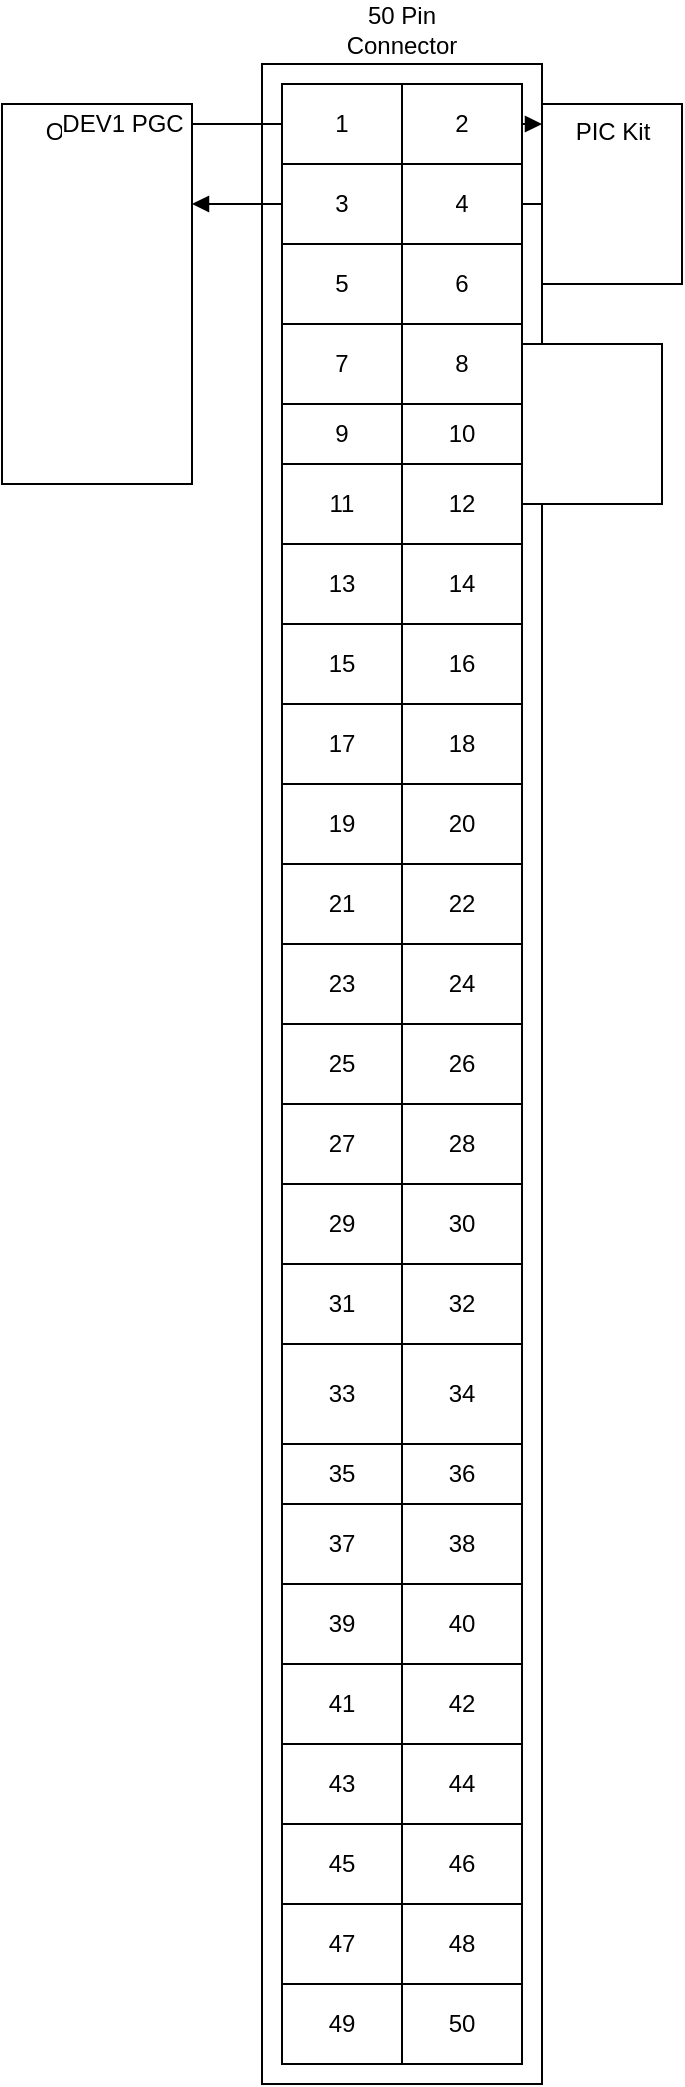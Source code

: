 <mxfile version="24.8.6">
  <diagram name="Page-1" id="2YBvvXClWsGukQMizWep">
    <mxGraphModel dx="916" dy="1495" grid="1" gridSize="10" guides="1" tooltips="1" connect="1" arrows="1" fold="1" page="1" pageScale="1" pageWidth="850" pageHeight="1100" math="0" shadow="0">
      <root>
        <mxCell id="0" />
        <mxCell id="1" parent="0" />
        <mxCell id="tYIQIL9FMzSM6Vzf6UUn-1" value="50 Pin&lt;div&gt;Connector&lt;/div&gt;" style="rounded=0;html=1;whiteSpace=wrap;labelPosition=center;verticalLabelPosition=top;align=center;verticalAlign=bottom;" vertex="1" parent="1">
          <mxGeometry x="140" y="220" width="140" height="1010" as="geometry" />
        </mxCell>
        <mxCell id="aM9ryv3xv72pqoxQDRHE-9" value="callback" style="html=1;verticalAlign=bottom;endArrow=block;edgeStyle=elbowEdgeStyle;elbow=vertical;curved=0;rounded=0;" parent="1" source="aM9ryv3xv72pqoxQDRHE-6" target="aM9ryv3xv72pqoxQDRHE-2" edge="1">
          <mxGeometry relative="1" as="geometry">
            <mxPoint x="185" y="290" as="sourcePoint" />
            <Array as="points">
              <mxPoint x="200" y="290" />
            </Array>
            <mxPoint x="110" y="290" as="targetPoint" />
          </mxGeometry>
        </mxCell>
        <mxCell id="aM9ryv3xv72pqoxQDRHE-2" value="OBC/EPS" style="html=1;points=[];perimeter=orthogonalPerimeter;outlineConnect=0;targetShapes=umlLifeline;portConstraint=eastwest;newEdgeStyle={&quot;edgeStyle&quot;:&quot;elbowEdgeStyle&quot;,&quot;elbow&quot;:&quot;vertical&quot;,&quot;curved&quot;:0,&quot;rounded&quot;:0};verticalAlign=top;" parent="1" vertex="1">
          <mxGeometry x="10" y="240" width="95" height="190" as="geometry" />
        </mxCell>
        <mxCell id="aM9ryv3xv72pqoxQDRHE-4" value="" style="html=1;points=[];perimeter=orthogonalPerimeter;outlineConnect=0;targetShapes=umlLifeline;portConstraint=eastwest;newEdgeStyle={&quot;edgeStyle&quot;:&quot;elbowEdgeStyle&quot;,&quot;elbow&quot;:&quot;vertical&quot;,&quot;curved&quot;:0,&quot;rounded&quot;:0};" parent="1" vertex="1">
          <mxGeometry x="270" y="360" width="70" height="80" as="geometry" />
        </mxCell>
        <mxCell id="aM9ryv3xv72pqoxQDRHE-6" value="PIC Kit" style="html=1;points=[];perimeter=orthogonalPerimeter;outlineConnect=0;targetShapes=umlLifeline;portConstraint=eastwest;newEdgeStyle={&quot;edgeStyle&quot;:&quot;elbowEdgeStyle&quot;,&quot;elbow&quot;:&quot;vertical&quot;,&quot;curved&quot;:0,&quot;rounded&quot;:0};labelPosition=center;verticalLabelPosition=middle;align=center;verticalAlign=top;" parent="1" vertex="1">
          <mxGeometry x="280" y="240" width="70" height="90" as="geometry" />
        </mxCell>
        <mxCell id="aM9ryv3xv72pqoxQDRHE-7" value="1" style="html=1;verticalAlign=bottom;endArrow=block;edgeStyle=elbowEdgeStyle;elbow=horizontal;curved=0;rounded=0;" parent="1" source="aM9ryv3xv72pqoxQDRHE-2" target="aM9ryv3xv72pqoxQDRHE-6" edge="1">
          <mxGeometry relative="1" as="geometry">
            <mxPoint x="205" y="260" as="sourcePoint" />
            <Array as="points">
              <mxPoint x="190" y="250" />
            </Array>
          </mxGeometry>
        </mxCell>
        <mxCell id="tYIQIL9FMzSM6Vzf6UUn-3" value="DEV1 PGC" style="edgeLabel;html=1;align=center;verticalAlign=middle;resizable=0;points=[];fontSize=12;" vertex="1" connectable="0" parent="aM9ryv3xv72pqoxQDRHE-7">
          <mxGeometry x="-0.947" relative="1" as="geometry">
            <mxPoint x="-40" as="offset" />
          </mxGeometry>
        </mxCell>
        <mxCell id="tYIQIL9FMzSM6Vzf6UUn-74" value="" style="shape=table;startSize=0;container=1;collapsible=0;childLayout=tableLayout;" vertex="1" parent="1">
          <mxGeometry x="150" y="230" width="120" height="990" as="geometry" />
        </mxCell>
        <mxCell id="tYIQIL9FMzSM6Vzf6UUn-75" value="" style="shape=tableRow;horizontal=0;startSize=0;swimlaneHead=0;swimlaneBody=0;strokeColor=inherit;top=0;left=0;bottom=0;right=0;collapsible=0;dropTarget=0;fillColor=none;points=[[0,0.5],[1,0.5]];portConstraint=eastwest;" vertex="1" parent="tYIQIL9FMzSM6Vzf6UUn-74">
          <mxGeometry width="120" height="40" as="geometry" />
        </mxCell>
        <mxCell id="tYIQIL9FMzSM6Vzf6UUn-76" value="1" style="shape=partialRectangle;html=1;whiteSpace=wrap;connectable=0;strokeColor=inherit;overflow=hidden;fillColor=none;top=0;left=0;bottom=0;right=0;pointerEvents=1;" vertex="1" parent="tYIQIL9FMzSM6Vzf6UUn-75">
          <mxGeometry width="60" height="40" as="geometry">
            <mxRectangle width="60" height="40" as="alternateBounds" />
          </mxGeometry>
        </mxCell>
        <mxCell id="tYIQIL9FMzSM6Vzf6UUn-77" value="2" style="shape=partialRectangle;html=1;whiteSpace=wrap;connectable=0;strokeColor=inherit;overflow=hidden;fillColor=none;top=0;left=0;bottom=0;right=0;pointerEvents=1;" vertex="1" parent="tYIQIL9FMzSM6Vzf6UUn-75">
          <mxGeometry x="60" width="60" height="40" as="geometry">
            <mxRectangle width="60" height="40" as="alternateBounds" />
          </mxGeometry>
        </mxCell>
        <mxCell id="tYIQIL9FMzSM6Vzf6UUn-78" value="" style="shape=tableRow;horizontal=0;startSize=0;swimlaneHead=0;swimlaneBody=0;strokeColor=inherit;top=0;left=0;bottom=0;right=0;collapsible=0;dropTarget=0;fillColor=none;points=[[0,0.5],[1,0.5]];portConstraint=eastwest;" vertex="1" parent="tYIQIL9FMzSM6Vzf6UUn-74">
          <mxGeometry y="40" width="120" height="40" as="geometry" />
        </mxCell>
        <mxCell id="tYIQIL9FMzSM6Vzf6UUn-79" value="3" style="shape=partialRectangle;html=1;whiteSpace=wrap;connectable=0;strokeColor=inherit;overflow=hidden;fillColor=none;top=0;left=0;bottom=0;right=0;pointerEvents=1;" vertex="1" parent="tYIQIL9FMzSM6Vzf6UUn-78">
          <mxGeometry width="60" height="40" as="geometry">
            <mxRectangle width="60" height="40" as="alternateBounds" />
          </mxGeometry>
        </mxCell>
        <mxCell id="tYIQIL9FMzSM6Vzf6UUn-80" value="4" style="shape=partialRectangle;html=1;whiteSpace=wrap;connectable=0;strokeColor=inherit;overflow=hidden;fillColor=none;top=0;left=0;bottom=0;right=0;pointerEvents=1;" vertex="1" parent="tYIQIL9FMzSM6Vzf6UUn-78">
          <mxGeometry x="60" width="60" height="40" as="geometry">
            <mxRectangle width="60" height="40" as="alternateBounds" />
          </mxGeometry>
        </mxCell>
        <mxCell id="tYIQIL9FMzSM6Vzf6UUn-81" value="" style="shape=tableRow;horizontal=0;startSize=0;swimlaneHead=0;swimlaneBody=0;strokeColor=inherit;top=0;left=0;bottom=0;right=0;collapsible=0;dropTarget=0;fillColor=none;points=[[0,0.5],[1,0.5]];portConstraint=eastwest;" vertex="1" parent="tYIQIL9FMzSM6Vzf6UUn-74">
          <mxGeometry y="80" width="120" height="40" as="geometry" />
        </mxCell>
        <mxCell id="tYIQIL9FMzSM6Vzf6UUn-82" value="5" style="shape=partialRectangle;html=1;whiteSpace=wrap;connectable=0;strokeColor=inherit;overflow=hidden;fillColor=none;top=0;left=0;bottom=0;right=0;pointerEvents=1;" vertex="1" parent="tYIQIL9FMzSM6Vzf6UUn-81">
          <mxGeometry width="60" height="40" as="geometry">
            <mxRectangle width="60" height="40" as="alternateBounds" />
          </mxGeometry>
        </mxCell>
        <mxCell id="tYIQIL9FMzSM6Vzf6UUn-83" value="6" style="shape=partialRectangle;html=1;whiteSpace=wrap;connectable=0;strokeColor=inherit;overflow=hidden;fillColor=none;top=0;left=0;bottom=0;right=0;pointerEvents=1;" vertex="1" parent="tYIQIL9FMzSM6Vzf6UUn-81">
          <mxGeometry x="60" width="60" height="40" as="geometry">
            <mxRectangle width="60" height="40" as="alternateBounds" />
          </mxGeometry>
        </mxCell>
        <mxCell id="tYIQIL9FMzSM6Vzf6UUn-84" value="" style="shape=tableRow;horizontal=0;startSize=0;swimlaneHead=0;swimlaneBody=0;strokeColor=inherit;top=0;left=0;bottom=0;right=0;collapsible=0;dropTarget=0;fillColor=none;points=[[0,0.5],[1,0.5]];portConstraint=eastwest;" vertex="1" parent="tYIQIL9FMzSM6Vzf6UUn-74">
          <mxGeometry y="120" width="120" height="40" as="geometry" />
        </mxCell>
        <mxCell id="tYIQIL9FMzSM6Vzf6UUn-85" value="7" style="shape=partialRectangle;html=1;whiteSpace=wrap;connectable=0;strokeColor=inherit;overflow=hidden;fillColor=none;top=0;left=0;bottom=0;right=0;pointerEvents=1;" vertex="1" parent="tYIQIL9FMzSM6Vzf6UUn-84">
          <mxGeometry width="60" height="40" as="geometry">
            <mxRectangle width="60" height="40" as="alternateBounds" />
          </mxGeometry>
        </mxCell>
        <mxCell id="tYIQIL9FMzSM6Vzf6UUn-86" value="8" style="shape=partialRectangle;html=1;whiteSpace=wrap;connectable=0;strokeColor=inherit;overflow=hidden;fillColor=none;top=0;left=0;bottom=0;right=0;pointerEvents=1;" vertex="1" parent="tYIQIL9FMzSM6Vzf6UUn-84">
          <mxGeometry x="60" width="60" height="40" as="geometry">
            <mxRectangle width="60" height="40" as="alternateBounds" />
          </mxGeometry>
        </mxCell>
        <mxCell id="tYIQIL9FMzSM6Vzf6UUn-87" value="" style="shape=tableRow;horizontal=0;startSize=0;swimlaneHead=0;swimlaneBody=0;strokeColor=inherit;top=0;left=0;bottom=0;right=0;collapsible=0;dropTarget=0;fillColor=none;points=[[0,0.5],[1,0.5]];portConstraint=eastwest;" vertex="1" parent="tYIQIL9FMzSM6Vzf6UUn-74">
          <mxGeometry y="160" width="120" height="30" as="geometry" />
        </mxCell>
        <mxCell id="tYIQIL9FMzSM6Vzf6UUn-88" value="9" style="shape=partialRectangle;html=1;whiteSpace=wrap;connectable=0;strokeColor=inherit;overflow=hidden;fillColor=none;top=0;left=0;bottom=0;right=0;pointerEvents=1;" vertex="1" parent="tYIQIL9FMzSM6Vzf6UUn-87">
          <mxGeometry width="60" height="30" as="geometry">
            <mxRectangle width="60" height="30" as="alternateBounds" />
          </mxGeometry>
        </mxCell>
        <mxCell id="tYIQIL9FMzSM6Vzf6UUn-89" value="10" style="shape=partialRectangle;html=1;whiteSpace=wrap;connectable=0;strokeColor=inherit;overflow=hidden;fillColor=none;top=0;left=0;bottom=0;right=0;pointerEvents=1;" vertex="1" parent="tYIQIL9FMzSM6Vzf6UUn-87">
          <mxGeometry x="60" width="60" height="30" as="geometry">
            <mxRectangle width="60" height="30" as="alternateBounds" />
          </mxGeometry>
        </mxCell>
        <mxCell id="tYIQIL9FMzSM6Vzf6UUn-90" value="" style="shape=tableRow;horizontal=0;startSize=0;swimlaneHead=0;swimlaneBody=0;strokeColor=inherit;top=0;left=0;bottom=0;right=0;collapsible=0;dropTarget=0;fillColor=none;points=[[0,0.5],[1,0.5]];portConstraint=eastwest;" vertex="1" parent="tYIQIL9FMzSM6Vzf6UUn-74">
          <mxGeometry y="190" width="120" height="40" as="geometry" />
        </mxCell>
        <mxCell id="tYIQIL9FMzSM6Vzf6UUn-91" value="11" style="shape=partialRectangle;html=1;whiteSpace=wrap;connectable=0;strokeColor=inherit;overflow=hidden;fillColor=none;top=0;left=0;bottom=0;right=0;pointerEvents=1;" vertex="1" parent="tYIQIL9FMzSM6Vzf6UUn-90">
          <mxGeometry width="60" height="40" as="geometry">
            <mxRectangle width="60" height="40" as="alternateBounds" />
          </mxGeometry>
        </mxCell>
        <mxCell id="tYIQIL9FMzSM6Vzf6UUn-92" value="12" style="shape=partialRectangle;html=1;whiteSpace=wrap;connectable=0;strokeColor=inherit;overflow=hidden;fillColor=none;top=0;left=0;bottom=0;right=0;pointerEvents=1;" vertex="1" parent="tYIQIL9FMzSM6Vzf6UUn-90">
          <mxGeometry x="60" width="60" height="40" as="geometry">
            <mxRectangle width="60" height="40" as="alternateBounds" />
          </mxGeometry>
        </mxCell>
        <mxCell id="tYIQIL9FMzSM6Vzf6UUn-93" value="" style="shape=tableRow;horizontal=0;startSize=0;swimlaneHead=0;swimlaneBody=0;strokeColor=inherit;top=0;left=0;bottom=0;right=0;collapsible=0;dropTarget=0;fillColor=none;points=[[0,0.5],[1,0.5]];portConstraint=eastwest;" vertex="1" parent="tYIQIL9FMzSM6Vzf6UUn-74">
          <mxGeometry y="230" width="120" height="40" as="geometry" />
        </mxCell>
        <mxCell id="tYIQIL9FMzSM6Vzf6UUn-94" value="13" style="shape=partialRectangle;html=1;whiteSpace=wrap;connectable=0;strokeColor=inherit;overflow=hidden;fillColor=none;top=0;left=0;bottom=0;right=0;pointerEvents=1;" vertex="1" parent="tYIQIL9FMzSM6Vzf6UUn-93">
          <mxGeometry width="60" height="40" as="geometry">
            <mxRectangle width="60" height="40" as="alternateBounds" />
          </mxGeometry>
        </mxCell>
        <mxCell id="tYIQIL9FMzSM6Vzf6UUn-95" value="14" style="shape=partialRectangle;html=1;whiteSpace=wrap;connectable=0;strokeColor=inherit;overflow=hidden;fillColor=none;top=0;left=0;bottom=0;right=0;pointerEvents=1;" vertex="1" parent="tYIQIL9FMzSM6Vzf6UUn-93">
          <mxGeometry x="60" width="60" height="40" as="geometry">
            <mxRectangle width="60" height="40" as="alternateBounds" />
          </mxGeometry>
        </mxCell>
        <mxCell id="tYIQIL9FMzSM6Vzf6UUn-96" value="" style="shape=tableRow;horizontal=0;startSize=0;swimlaneHead=0;swimlaneBody=0;strokeColor=inherit;top=0;left=0;bottom=0;right=0;collapsible=0;dropTarget=0;fillColor=none;points=[[0,0.5],[1,0.5]];portConstraint=eastwest;" vertex="1" parent="tYIQIL9FMzSM6Vzf6UUn-74">
          <mxGeometry y="270" width="120" height="40" as="geometry" />
        </mxCell>
        <mxCell id="tYIQIL9FMzSM6Vzf6UUn-97" value="15" style="shape=partialRectangle;html=1;whiteSpace=wrap;connectable=0;strokeColor=inherit;overflow=hidden;fillColor=none;top=0;left=0;bottom=0;right=0;pointerEvents=1;" vertex="1" parent="tYIQIL9FMzSM6Vzf6UUn-96">
          <mxGeometry width="60" height="40" as="geometry">
            <mxRectangle width="60" height="40" as="alternateBounds" />
          </mxGeometry>
        </mxCell>
        <mxCell id="tYIQIL9FMzSM6Vzf6UUn-98" value="16" style="shape=partialRectangle;html=1;whiteSpace=wrap;connectable=0;strokeColor=inherit;overflow=hidden;fillColor=none;top=0;left=0;bottom=0;right=0;pointerEvents=1;" vertex="1" parent="tYIQIL9FMzSM6Vzf6UUn-96">
          <mxGeometry x="60" width="60" height="40" as="geometry">
            <mxRectangle width="60" height="40" as="alternateBounds" />
          </mxGeometry>
        </mxCell>
        <mxCell id="tYIQIL9FMzSM6Vzf6UUn-99" value="" style="shape=tableRow;horizontal=0;startSize=0;swimlaneHead=0;swimlaneBody=0;strokeColor=inherit;top=0;left=0;bottom=0;right=0;collapsible=0;dropTarget=0;fillColor=none;points=[[0,0.5],[1,0.5]];portConstraint=eastwest;" vertex="1" parent="tYIQIL9FMzSM6Vzf6UUn-74">
          <mxGeometry y="310" width="120" height="40" as="geometry" />
        </mxCell>
        <mxCell id="tYIQIL9FMzSM6Vzf6UUn-100" value="17" style="shape=partialRectangle;html=1;whiteSpace=wrap;connectable=0;strokeColor=inherit;overflow=hidden;fillColor=none;top=0;left=0;bottom=0;right=0;pointerEvents=1;" vertex="1" parent="tYIQIL9FMzSM6Vzf6UUn-99">
          <mxGeometry width="60" height="40" as="geometry">
            <mxRectangle width="60" height="40" as="alternateBounds" />
          </mxGeometry>
        </mxCell>
        <mxCell id="tYIQIL9FMzSM6Vzf6UUn-101" value="18" style="shape=partialRectangle;html=1;whiteSpace=wrap;connectable=0;strokeColor=inherit;overflow=hidden;fillColor=none;top=0;left=0;bottom=0;right=0;pointerEvents=1;" vertex="1" parent="tYIQIL9FMzSM6Vzf6UUn-99">
          <mxGeometry x="60" width="60" height="40" as="geometry">
            <mxRectangle width="60" height="40" as="alternateBounds" />
          </mxGeometry>
        </mxCell>
        <mxCell id="tYIQIL9FMzSM6Vzf6UUn-102" value="" style="shape=tableRow;horizontal=0;startSize=0;swimlaneHead=0;swimlaneBody=0;strokeColor=inherit;top=0;left=0;bottom=0;right=0;collapsible=0;dropTarget=0;fillColor=none;points=[[0,0.5],[1,0.5]];portConstraint=eastwest;" vertex="1" parent="tYIQIL9FMzSM6Vzf6UUn-74">
          <mxGeometry y="350" width="120" height="40" as="geometry" />
        </mxCell>
        <mxCell id="tYIQIL9FMzSM6Vzf6UUn-103" value="19" style="shape=partialRectangle;html=1;whiteSpace=wrap;connectable=0;strokeColor=inherit;overflow=hidden;fillColor=none;top=0;left=0;bottom=0;right=0;pointerEvents=1;" vertex="1" parent="tYIQIL9FMzSM6Vzf6UUn-102">
          <mxGeometry width="60" height="40" as="geometry">
            <mxRectangle width="60" height="40" as="alternateBounds" />
          </mxGeometry>
        </mxCell>
        <mxCell id="tYIQIL9FMzSM6Vzf6UUn-104" value="20" style="shape=partialRectangle;html=1;whiteSpace=wrap;connectable=0;strokeColor=inherit;overflow=hidden;fillColor=none;top=0;left=0;bottom=0;right=0;pointerEvents=1;" vertex="1" parent="tYIQIL9FMzSM6Vzf6UUn-102">
          <mxGeometry x="60" width="60" height="40" as="geometry">
            <mxRectangle width="60" height="40" as="alternateBounds" />
          </mxGeometry>
        </mxCell>
        <mxCell id="tYIQIL9FMzSM6Vzf6UUn-105" value="" style="shape=tableRow;horizontal=0;startSize=0;swimlaneHead=0;swimlaneBody=0;strokeColor=inherit;top=0;left=0;bottom=0;right=0;collapsible=0;dropTarget=0;fillColor=none;points=[[0,0.5],[1,0.5]];portConstraint=eastwest;" vertex="1" parent="tYIQIL9FMzSM6Vzf6UUn-74">
          <mxGeometry y="390" width="120" height="40" as="geometry" />
        </mxCell>
        <mxCell id="tYIQIL9FMzSM6Vzf6UUn-106" value="21" style="shape=partialRectangle;html=1;whiteSpace=wrap;connectable=0;strokeColor=inherit;overflow=hidden;fillColor=none;top=0;left=0;bottom=0;right=0;pointerEvents=1;" vertex="1" parent="tYIQIL9FMzSM6Vzf6UUn-105">
          <mxGeometry width="60" height="40" as="geometry">
            <mxRectangle width="60" height="40" as="alternateBounds" />
          </mxGeometry>
        </mxCell>
        <mxCell id="tYIQIL9FMzSM6Vzf6UUn-107" value="22" style="shape=partialRectangle;html=1;whiteSpace=wrap;connectable=0;strokeColor=inherit;overflow=hidden;fillColor=none;top=0;left=0;bottom=0;right=0;pointerEvents=1;" vertex="1" parent="tYIQIL9FMzSM6Vzf6UUn-105">
          <mxGeometry x="60" width="60" height="40" as="geometry">
            <mxRectangle width="60" height="40" as="alternateBounds" />
          </mxGeometry>
        </mxCell>
        <mxCell id="tYIQIL9FMzSM6Vzf6UUn-108" value="" style="shape=tableRow;horizontal=0;startSize=0;swimlaneHead=0;swimlaneBody=0;strokeColor=inherit;top=0;left=0;bottom=0;right=0;collapsible=0;dropTarget=0;fillColor=none;points=[[0,0.5],[1,0.5]];portConstraint=eastwest;" vertex="1" parent="tYIQIL9FMzSM6Vzf6UUn-74">
          <mxGeometry y="430" width="120" height="40" as="geometry" />
        </mxCell>
        <mxCell id="tYIQIL9FMzSM6Vzf6UUn-109" value="23" style="shape=partialRectangle;html=1;whiteSpace=wrap;connectable=0;strokeColor=inherit;overflow=hidden;fillColor=none;top=0;left=0;bottom=0;right=0;pointerEvents=1;" vertex="1" parent="tYIQIL9FMzSM6Vzf6UUn-108">
          <mxGeometry width="60" height="40" as="geometry">
            <mxRectangle width="60" height="40" as="alternateBounds" />
          </mxGeometry>
        </mxCell>
        <mxCell id="tYIQIL9FMzSM6Vzf6UUn-110" value="24" style="shape=partialRectangle;html=1;whiteSpace=wrap;connectable=0;strokeColor=inherit;overflow=hidden;fillColor=none;top=0;left=0;bottom=0;right=0;pointerEvents=1;" vertex="1" parent="tYIQIL9FMzSM6Vzf6UUn-108">
          <mxGeometry x="60" width="60" height="40" as="geometry">
            <mxRectangle width="60" height="40" as="alternateBounds" />
          </mxGeometry>
        </mxCell>
        <mxCell id="tYIQIL9FMzSM6Vzf6UUn-138" style="shape=tableRow;horizontal=0;startSize=0;swimlaneHead=0;swimlaneBody=0;strokeColor=inherit;top=0;left=0;bottom=0;right=0;collapsible=0;dropTarget=0;fillColor=none;points=[[0,0.5],[1,0.5]];portConstraint=eastwest;" vertex="1" parent="tYIQIL9FMzSM6Vzf6UUn-74">
          <mxGeometry y="470" width="120" height="40" as="geometry" />
        </mxCell>
        <mxCell id="tYIQIL9FMzSM6Vzf6UUn-139" value="25" style="shape=partialRectangle;html=1;whiteSpace=wrap;connectable=0;strokeColor=inherit;overflow=hidden;fillColor=none;top=0;left=0;bottom=0;right=0;pointerEvents=1;" vertex="1" parent="tYIQIL9FMzSM6Vzf6UUn-138">
          <mxGeometry width="60" height="40" as="geometry">
            <mxRectangle width="60" height="40" as="alternateBounds" />
          </mxGeometry>
        </mxCell>
        <mxCell id="tYIQIL9FMzSM6Vzf6UUn-140" value="26" style="shape=partialRectangle;html=1;whiteSpace=wrap;connectable=0;strokeColor=inherit;overflow=hidden;fillColor=none;top=0;left=0;bottom=0;right=0;pointerEvents=1;" vertex="1" parent="tYIQIL9FMzSM6Vzf6UUn-138">
          <mxGeometry x="60" width="60" height="40" as="geometry">
            <mxRectangle width="60" height="40" as="alternateBounds" />
          </mxGeometry>
        </mxCell>
        <mxCell id="tYIQIL9FMzSM6Vzf6UUn-135" style="shape=tableRow;horizontal=0;startSize=0;swimlaneHead=0;swimlaneBody=0;strokeColor=inherit;top=0;left=0;bottom=0;right=0;collapsible=0;dropTarget=0;fillColor=none;points=[[0,0.5],[1,0.5]];portConstraint=eastwest;" vertex="1" parent="tYIQIL9FMzSM6Vzf6UUn-74">
          <mxGeometry y="510" width="120" height="40" as="geometry" />
        </mxCell>
        <mxCell id="tYIQIL9FMzSM6Vzf6UUn-136" value="27" style="shape=partialRectangle;html=1;whiteSpace=wrap;connectable=0;strokeColor=inherit;overflow=hidden;fillColor=none;top=0;left=0;bottom=0;right=0;pointerEvents=1;" vertex="1" parent="tYIQIL9FMzSM6Vzf6UUn-135">
          <mxGeometry width="60" height="40" as="geometry">
            <mxRectangle width="60" height="40" as="alternateBounds" />
          </mxGeometry>
        </mxCell>
        <mxCell id="tYIQIL9FMzSM6Vzf6UUn-137" value="28" style="shape=partialRectangle;html=1;whiteSpace=wrap;connectable=0;strokeColor=inherit;overflow=hidden;fillColor=none;top=0;left=0;bottom=0;right=0;pointerEvents=1;" vertex="1" parent="tYIQIL9FMzSM6Vzf6UUn-135">
          <mxGeometry x="60" width="60" height="40" as="geometry">
            <mxRectangle width="60" height="40" as="alternateBounds" />
          </mxGeometry>
        </mxCell>
        <mxCell id="tYIQIL9FMzSM6Vzf6UUn-111" value="" style="shape=tableRow;horizontal=0;startSize=0;swimlaneHead=0;swimlaneBody=0;strokeColor=inherit;top=0;left=0;bottom=0;right=0;collapsible=0;dropTarget=0;fillColor=none;points=[[0,0.5],[1,0.5]];portConstraint=eastwest;" vertex="1" parent="tYIQIL9FMzSM6Vzf6UUn-74">
          <mxGeometry y="550" width="120" height="40" as="geometry" />
        </mxCell>
        <mxCell id="tYIQIL9FMzSM6Vzf6UUn-112" value="29" style="shape=partialRectangle;html=1;whiteSpace=wrap;connectable=0;strokeColor=inherit;overflow=hidden;fillColor=none;top=0;left=0;bottom=0;right=0;pointerEvents=1;" vertex="1" parent="tYIQIL9FMzSM6Vzf6UUn-111">
          <mxGeometry width="60" height="40" as="geometry">
            <mxRectangle width="60" height="40" as="alternateBounds" />
          </mxGeometry>
        </mxCell>
        <mxCell id="tYIQIL9FMzSM6Vzf6UUn-113" value="30" style="shape=partialRectangle;html=1;whiteSpace=wrap;connectable=0;strokeColor=inherit;overflow=hidden;fillColor=none;top=0;left=0;bottom=0;right=0;pointerEvents=1;" vertex="1" parent="tYIQIL9FMzSM6Vzf6UUn-111">
          <mxGeometry x="60" width="60" height="40" as="geometry">
            <mxRectangle width="60" height="40" as="alternateBounds" />
          </mxGeometry>
        </mxCell>
        <mxCell id="tYIQIL9FMzSM6Vzf6UUn-114" value="" style="shape=tableRow;horizontal=0;startSize=0;swimlaneHead=0;swimlaneBody=0;strokeColor=inherit;top=0;left=0;bottom=0;right=0;collapsible=0;dropTarget=0;fillColor=none;points=[[0,0.5],[1,0.5]];portConstraint=eastwest;" vertex="1" parent="tYIQIL9FMzSM6Vzf6UUn-74">
          <mxGeometry y="590" width="120" height="40" as="geometry" />
        </mxCell>
        <mxCell id="tYIQIL9FMzSM6Vzf6UUn-115" value="31" style="shape=partialRectangle;html=1;whiteSpace=wrap;connectable=0;strokeColor=inherit;overflow=hidden;fillColor=none;top=0;left=0;bottom=0;right=0;pointerEvents=1;" vertex="1" parent="tYIQIL9FMzSM6Vzf6UUn-114">
          <mxGeometry width="60" height="40" as="geometry">
            <mxRectangle width="60" height="40" as="alternateBounds" />
          </mxGeometry>
        </mxCell>
        <mxCell id="tYIQIL9FMzSM6Vzf6UUn-116" value="32" style="shape=partialRectangle;html=1;whiteSpace=wrap;connectable=0;strokeColor=inherit;overflow=hidden;fillColor=none;top=0;left=0;bottom=0;right=0;pointerEvents=1;" vertex="1" parent="tYIQIL9FMzSM6Vzf6UUn-114">
          <mxGeometry x="60" width="60" height="40" as="geometry">
            <mxRectangle width="60" height="40" as="alternateBounds" />
          </mxGeometry>
        </mxCell>
        <mxCell id="tYIQIL9FMzSM6Vzf6UUn-141" style="shape=tableRow;horizontal=0;startSize=0;swimlaneHead=0;swimlaneBody=0;strokeColor=inherit;top=0;left=0;bottom=0;right=0;collapsible=0;dropTarget=0;fillColor=none;points=[[0,0.5],[1,0.5]];portConstraint=eastwest;" vertex="1" parent="tYIQIL9FMzSM6Vzf6UUn-74">
          <mxGeometry y="630" width="120" height="50" as="geometry" />
        </mxCell>
        <mxCell id="tYIQIL9FMzSM6Vzf6UUn-142" value="33" style="shape=partialRectangle;html=1;whiteSpace=wrap;connectable=0;strokeColor=inherit;overflow=hidden;fillColor=none;top=0;left=0;bottom=0;right=0;pointerEvents=1;" vertex="1" parent="tYIQIL9FMzSM6Vzf6UUn-141">
          <mxGeometry width="60" height="50" as="geometry">
            <mxRectangle width="60" height="50" as="alternateBounds" />
          </mxGeometry>
        </mxCell>
        <mxCell id="tYIQIL9FMzSM6Vzf6UUn-143" value="34" style="shape=partialRectangle;html=1;whiteSpace=wrap;connectable=0;strokeColor=inherit;overflow=hidden;fillColor=none;top=0;left=0;bottom=0;right=0;pointerEvents=1;" vertex="1" parent="tYIQIL9FMzSM6Vzf6UUn-141">
          <mxGeometry x="60" width="60" height="50" as="geometry">
            <mxRectangle width="60" height="50" as="alternateBounds" />
          </mxGeometry>
        </mxCell>
        <mxCell id="tYIQIL9FMzSM6Vzf6UUn-117" value="" style="shape=tableRow;horizontal=0;startSize=0;swimlaneHead=0;swimlaneBody=0;strokeColor=inherit;top=0;left=0;bottom=0;right=0;collapsible=0;dropTarget=0;fillColor=none;points=[[0,0.5],[1,0.5]];portConstraint=eastwest;" vertex="1" parent="tYIQIL9FMzSM6Vzf6UUn-74">
          <mxGeometry y="680" width="120" height="30" as="geometry" />
        </mxCell>
        <mxCell id="tYIQIL9FMzSM6Vzf6UUn-118" value="35" style="shape=partialRectangle;html=1;whiteSpace=wrap;connectable=0;strokeColor=inherit;overflow=hidden;fillColor=none;top=0;left=0;bottom=0;right=0;pointerEvents=1;" vertex="1" parent="tYIQIL9FMzSM6Vzf6UUn-117">
          <mxGeometry width="60" height="30" as="geometry">
            <mxRectangle width="60" height="30" as="alternateBounds" />
          </mxGeometry>
        </mxCell>
        <mxCell id="tYIQIL9FMzSM6Vzf6UUn-119" value="36" style="shape=partialRectangle;html=1;whiteSpace=wrap;connectable=0;strokeColor=inherit;overflow=hidden;fillColor=none;top=0;left=0;bottom=0;right=0;pointerEvents=1;" vertex="1" parent="tYIQIL9FMzSM6Vzf6UUn-117">
          <mxGeometry x="60" width="60" height="30" as="geometry">
            <mxRectangle width="60" height="30" as="alternateBounds" />
          </mxGeometry>
        </mxCell>
        <mxCell id="tYIQIL9FMzSM6Vzf6UUn-120" value="" style="shape=tableRow;horizontal=0;startSize=0;swimlaneHead=0;swimlaneBody=0;strokeColor=inherit;top=0;left=0;bottom=0;right=0;collapsible=0;dropTarget=0;fillColor=none;points=[[0,0.5],[1,0.5]];portConstraint=eastwest;" vertex="1" parent="tYIQIL9FMzSM6Vzf6UUn-74">
          <mxGeometry y="710" width="120" height="40" as="geometry" />
        </mxCell>
        <mxCell id="tYIQIL9FMzSM6Vzf6UUn-121" value="37" style="shape=partialRectangle;html=1;whiteSpace=wrap;connectable=0;strokeColor=inherit;overflow=hidden;fillColor=none;top=0;left=0;bottom=0;right=0;pointerEvents=1;" vertex="1" parent="tYIQIL9FMzSM6Vzf6UUn-120">
          <mxGeometry width="60" height="40" as="geometry">
            <mxRectangle width="60" height="40" as="alternateBounds" />
          </mxGeometry>
        </mxCell>
        <mxCell id="tYIQIL9FMzSM6Vzf6UUn-122" value="38" style="shape=partialRectangle;html=1;whiteSpace=wrap;connectable=0;strokeColor=inherit;overflow=hidden;fillColor=none;top=0;left=0;bottom=0;right=0;pointerEvents=1;" vertex="1" parent="tYIQIL9FMzSM6Vzf6UUn-120">
          <mxGeometry x="60" width="60" height="40" as="geometry">
            <mxRectangle width="60" height="40" as="alternateBounds" />
          </mxGeometry>
        </mxCell>
        <mxCell id="tYIQIL9FMzSM6Vzf6UUn-123" value="" style="shape=tableRow;horizontal=0;startSize=0;swimlaneHead=0;swimlaneBody=0;strokeColor=inherit;top=0;left=0;bottom=0;right=0;collapsible=0;dropTarget=0;fillColor=none;points=[[0,0.5],[1,0.5]];portConstraint=eastwest;" vertex="1" parent="tYIQIL9FMzSM6Vzf6UUn-74">
          <mxGeometry y="750" width="120" height="40" as="geometry" />
        </mxCell>
        <mxCell id="tYIQIL9FMzSM6Vzf6UUn-124" value="39" style="shape=partialRectangle;html=1;whiteSpace=wrap;connectable=0;strokeColor=inherit;overflow=hidden;fillColor=none;top=0;left=0;bottom=0;right=0;pointerEvents=1;" vertex="1" parent="tYIQIL9FMzSM6Vzf6UUn-123">
          <mxGeometry width="60" height="40" as="geometry">
            <mxRectangle width="60" height="40" as="alternateBounds" />
          </mxGeometry>
        </mxCell>
        <mxCell id="tYIQIL9FMzSM6Vzf6UUn-125" value="40" style="shape=partialRectangle;html=1;whiteSpace=wrap;connectable=0;strokeColor=inherit;overflow=hidden;fillColor=none;top=0;left=0;bottom=0;right=0;pointerEvents=1;" vertex="1" parent="tYIQIL9FMzSM6Vzf6UUn-123">
          <mxGeometry x="60" width="60" height="40" as="geometry">
            <mxRectangle width="60" height="40" as="alternateBounds" />
          </mxGeometry>
        </mxCell>
        <mxCell id="tYIQIL9FMzSM6Vzf6UUn-126" value="" style="shape=tableRow;horizontal=0;startSize=0;swimlaneHead=0;swimlaneBody=0;strokeColor=inherit;top=0;left=0;bottom=0;right=0;collapsible=0;dropTarget=0;fillColor=none;points=[[0,0.5],[1,0.5]];portConstraint=eastwest;" vertex="1" parent="tYIQIL9FMzSM6Vzf6UUn-74">
          <mxGeometry y="790" width="120" height="40" as="geometry" />
        </mxCell>
        <mxCell id="tYIQIL9FMzSM6Vzf6UUn-127" value="41" style="shape=partialRectangle;html=1;whiteSpace=wrap;connectable=0;strokeColor=inherit;overflow=hidden;fillColor=none;top=0;left=0;bottom=0;right=0;pointerEvents=1;" vertex="1" parent="tYIQIL9FMzSM6Vzf6UUn-126">
          <mxGeometry width="60" height="40" as="geometry">
            <mxRectangle width="60" height="40" as="alternateBounds" />
          </mxGeometry>
        </mxCell>
        <mxCell id="tYIQIL9FMzSM6Vzf6UUn-128" value="42" style="shape=partialRectangle;html=1;whiteSpace=wrap;connectable=0;strokeColor=inherit;overflow=hidden;fillColor=none;top=0;left=0;bottom=0;right=0;pointerEvents=1;" vertex="1" parent="tYIQIL9FMzSM6Vzf6UUn-126">
          <mxGeometry x="60" width="60" height="40" as="geometry">
            <mxRectangle width="60" height="40" as="alternateBounds" />
          </mxGeometry>
        </mxCell>
        <mxCell id="tYIQIL9FMzSM6Vzf6UUn-129" value="" style="shape=tableRow;horizontal=0;startSize=0;swimlaneHead=0;swimlaneBody=0;strokeColor=inherit;top=0;left=0;bottom=0;right=0;collapsible=0;dropTarget=0;fillColor=none;points=[[0,0.5],[1,0.5]];portConstraint=eastwest;" vertex="1" parent="tYIQIL9FMzSM6Vzf6UUn-74">
          <mxGeometry y="830" width="120" height="40" as="geometry" />
        </mxCell>
        <mxCell id="tYIQIL9FMzSM6Vzf6UUn-130" value="43" style="shape=partialRectangle;html=1;whiteSpace=wrap;connectable=0;strokeColor=inherit;overflow=hidden;fillColor=none;top=0;left=0;bottom=0;right=0;pointerEvents=1;" vertex="1" parent="tYIQIL9FMzSM6Vzf6UUn-129">
          <mxGeometry width="60" height="40" as="geometry">
            <mxRectangle width="60" height="40" as="alternateBounds" />
          </mxGeometry>
        </mxCell>
        <mxCell id="tYIQIL9FMzSM6Vzf6UUn-131" value="44" style="shape=partialRectangle;html=1;whiteSpace=wrap;connectable=0;strokeColor=inherit;overflow=hidden;fillColor=none;top=0;left=0;bottom=0;right=0;pointerEvents=1;" vertex="1" parent="tYIQIL9FMzSM6Vzf6UUn-129">
          <mxGeometry x="60" width="60" height="40" as="geometry">
            <mxRectangle width="60" height="40" as="alternateBounds" />
          </mxGeometry>
        </mxCell>
        <mxCell id="tYIQIL9FMzSM6Vzf6UUn-132" value="" style="shape=tableRow;horizontal=0;startSize=0;swimlaneHead=0;swimlaneBody=0;strokeColor=inherit;top=0;left=0;bottom=0;right=0;collapsible=0;dropTarget=0;fillColor=none;points=[[0,0.5],[1,0.5]];portConstraint=eastwest;" vertex="1" parent="tYIQIL9FMzSM6Vzf6UUn-74">
          <mxGeometry y="870" width="120" height="40" as="geometry" />
        </mxCell>
        <mxCell id="tYIQIL9FMzSM6Vzf6UUn-133" value="45" style="shape=partialRectangle;html=1;whiteSpace=wrap;connectable=0;strokeColor=inherit;overflow=hidden;fillColor=none;top=0;left=0;bottom=0;right=0;pointerEvents=1;" vertex="1" parent="tYIQIL9FMzSM6Vzf6UUn-132">
          <mxGeometry width="60" height="40" as="geometry">
            <mxRectangle width="60" height="40" as="alternateBounds" />
          </mxGeometry>
        </mxCell>
        <mxCell id="tYIQIL9FMzSM6Vzf6UUn-134" value="46" style="shape=partialRectangle;html=1;whiteSpace=wrap;connectable=0;strokeColor=inherit;overflow=hidden;fillColor=none;top=0;left=0;bottom=0;right=0;pointerEvents=1;" vertex="1" parent="tYIQIL9FMzSM6Vzf6UUn-132">
          <mxGeometry x="60" width="60" height="40" as="geometry">
            <mxRectangle width="60" height="40" as="alternateBounds" />
          </mxGeometry>
        </mxCell>
        <mxCell id="tYIQIL9FMzSM6Vzf6UUn-144" style="shape=tableRow;horizontal=0;startSize=0;swimlaneHead=0;swimlaneBody=0;strokeColor=inherit;top=0;left=0;bottom=0;right=0;collapsible=0;dropTarget=0;fillColor=none;points=[[0,0.5],[1,0.5]];portConstraint=eastwest;" vertex="1" parent="tYIQIL9FMzSM6Vzf6UUn-74">
          <mxGeometry y="910" width="120" height="40" as="geometry" />
        </mxCell>
        <mxCell id="tYIQIL9FMzSM6Vzf6UUn-145" value="47" style="shape=partialRectangle;html=1;whiteSpace=wrap;connectable=0;strokeColor=inherit;overflow=hidden;fillColor=none;top=0;left=0;bottom=0;right=0;pointerEvents=1;" vertex="1" parent="tYIQIL9FMzSM6Vzf6UUn-144">
          <mxGeometry width="60" height="40" as="geometry">
            <mxRectangle width="60" height="40" as="alternateBounds" />
          </mxGeometry>
        </mxCell>
        <mxCell id="tYIQIL9FMzSM6Vzf6UUn-146" value="48" style="shape=partialRectangle;html=1;whiteSpace=wrap;connectable=0;strokeColor=inherit;overflow=hidden;fillColor=none;top=0;left=0;bottom=0;right=0;pointerEvents=1;" vertex="1" parent="tYIQIL9FMzSM6Vzf6UUn-144">
          <mxGeometry x="60" width="60" height="40" as="geometry">
            <mxRectangle width="60" height="40" as="alternateBounds" />
          </mxGeometry>
        </mxCell>
        <mxCell id="tYIQIL9FMzSM6Vzf6UUn-147" style="shape=tableRow;horizontal=0;startSize=0;swimlaneHead=0;swimlaneBody=0;strokeColor=inherit;top=0;left=0;bottom=0;right=0;collapsible=0;dropTarget=0;fillColor=none;points=[[0,0.5],[1,0.5]];portConstraint=eastwest;" vertex="1" parent="tYIQIL9FMzSM6Vzf6UUn-74">
          <mxGeometry y="950" width="120" height="40" as="geometry" />
        </mxCell>
        <mxCell id="tYIQIL9FMzSM6Vzf6UUn-148" value="49" style="shape=partialRectangle;html=1;whiteSpace=wrap;connectable=0;strokeColor=inherit;overflow=hidden;fillColor=none;top=0;left=0;bottom=0;right=0;pointerEvents=1;" vertex="1" parent="tYIQIL9FMzSM6Vzf6UUn-147">
          <mxGeometry width="60" height="40" as="geometry">
            <mxRectangle width="60" height="40" as="alternateBounds" />
          </mxGeometry>
        </mxCell>
        <mxCell id="tYIQIL9FMzSM6Vzf6UUn-149" value="50" style="shape=partialRectangle;html=1;whiteSpace=wrap;connectable=0;strokeColor=inherit;overflow=hidden;fillColor=none;top=0;left=0;bottom=0;right=0;pointerEvents=1;" vertex="1" parent="tYIQIL9FMzSM6Vzf6UUn-147">
          <mxGeometry x="60" width="60" height="40" as="geometry">
            <mxRectangle width="60" height="40" as="alternateBounds" />
          </mxGeometry>
        </mxCell>
      </root>
    </mxGraphModel>
  </diagram>
</mxfile>
